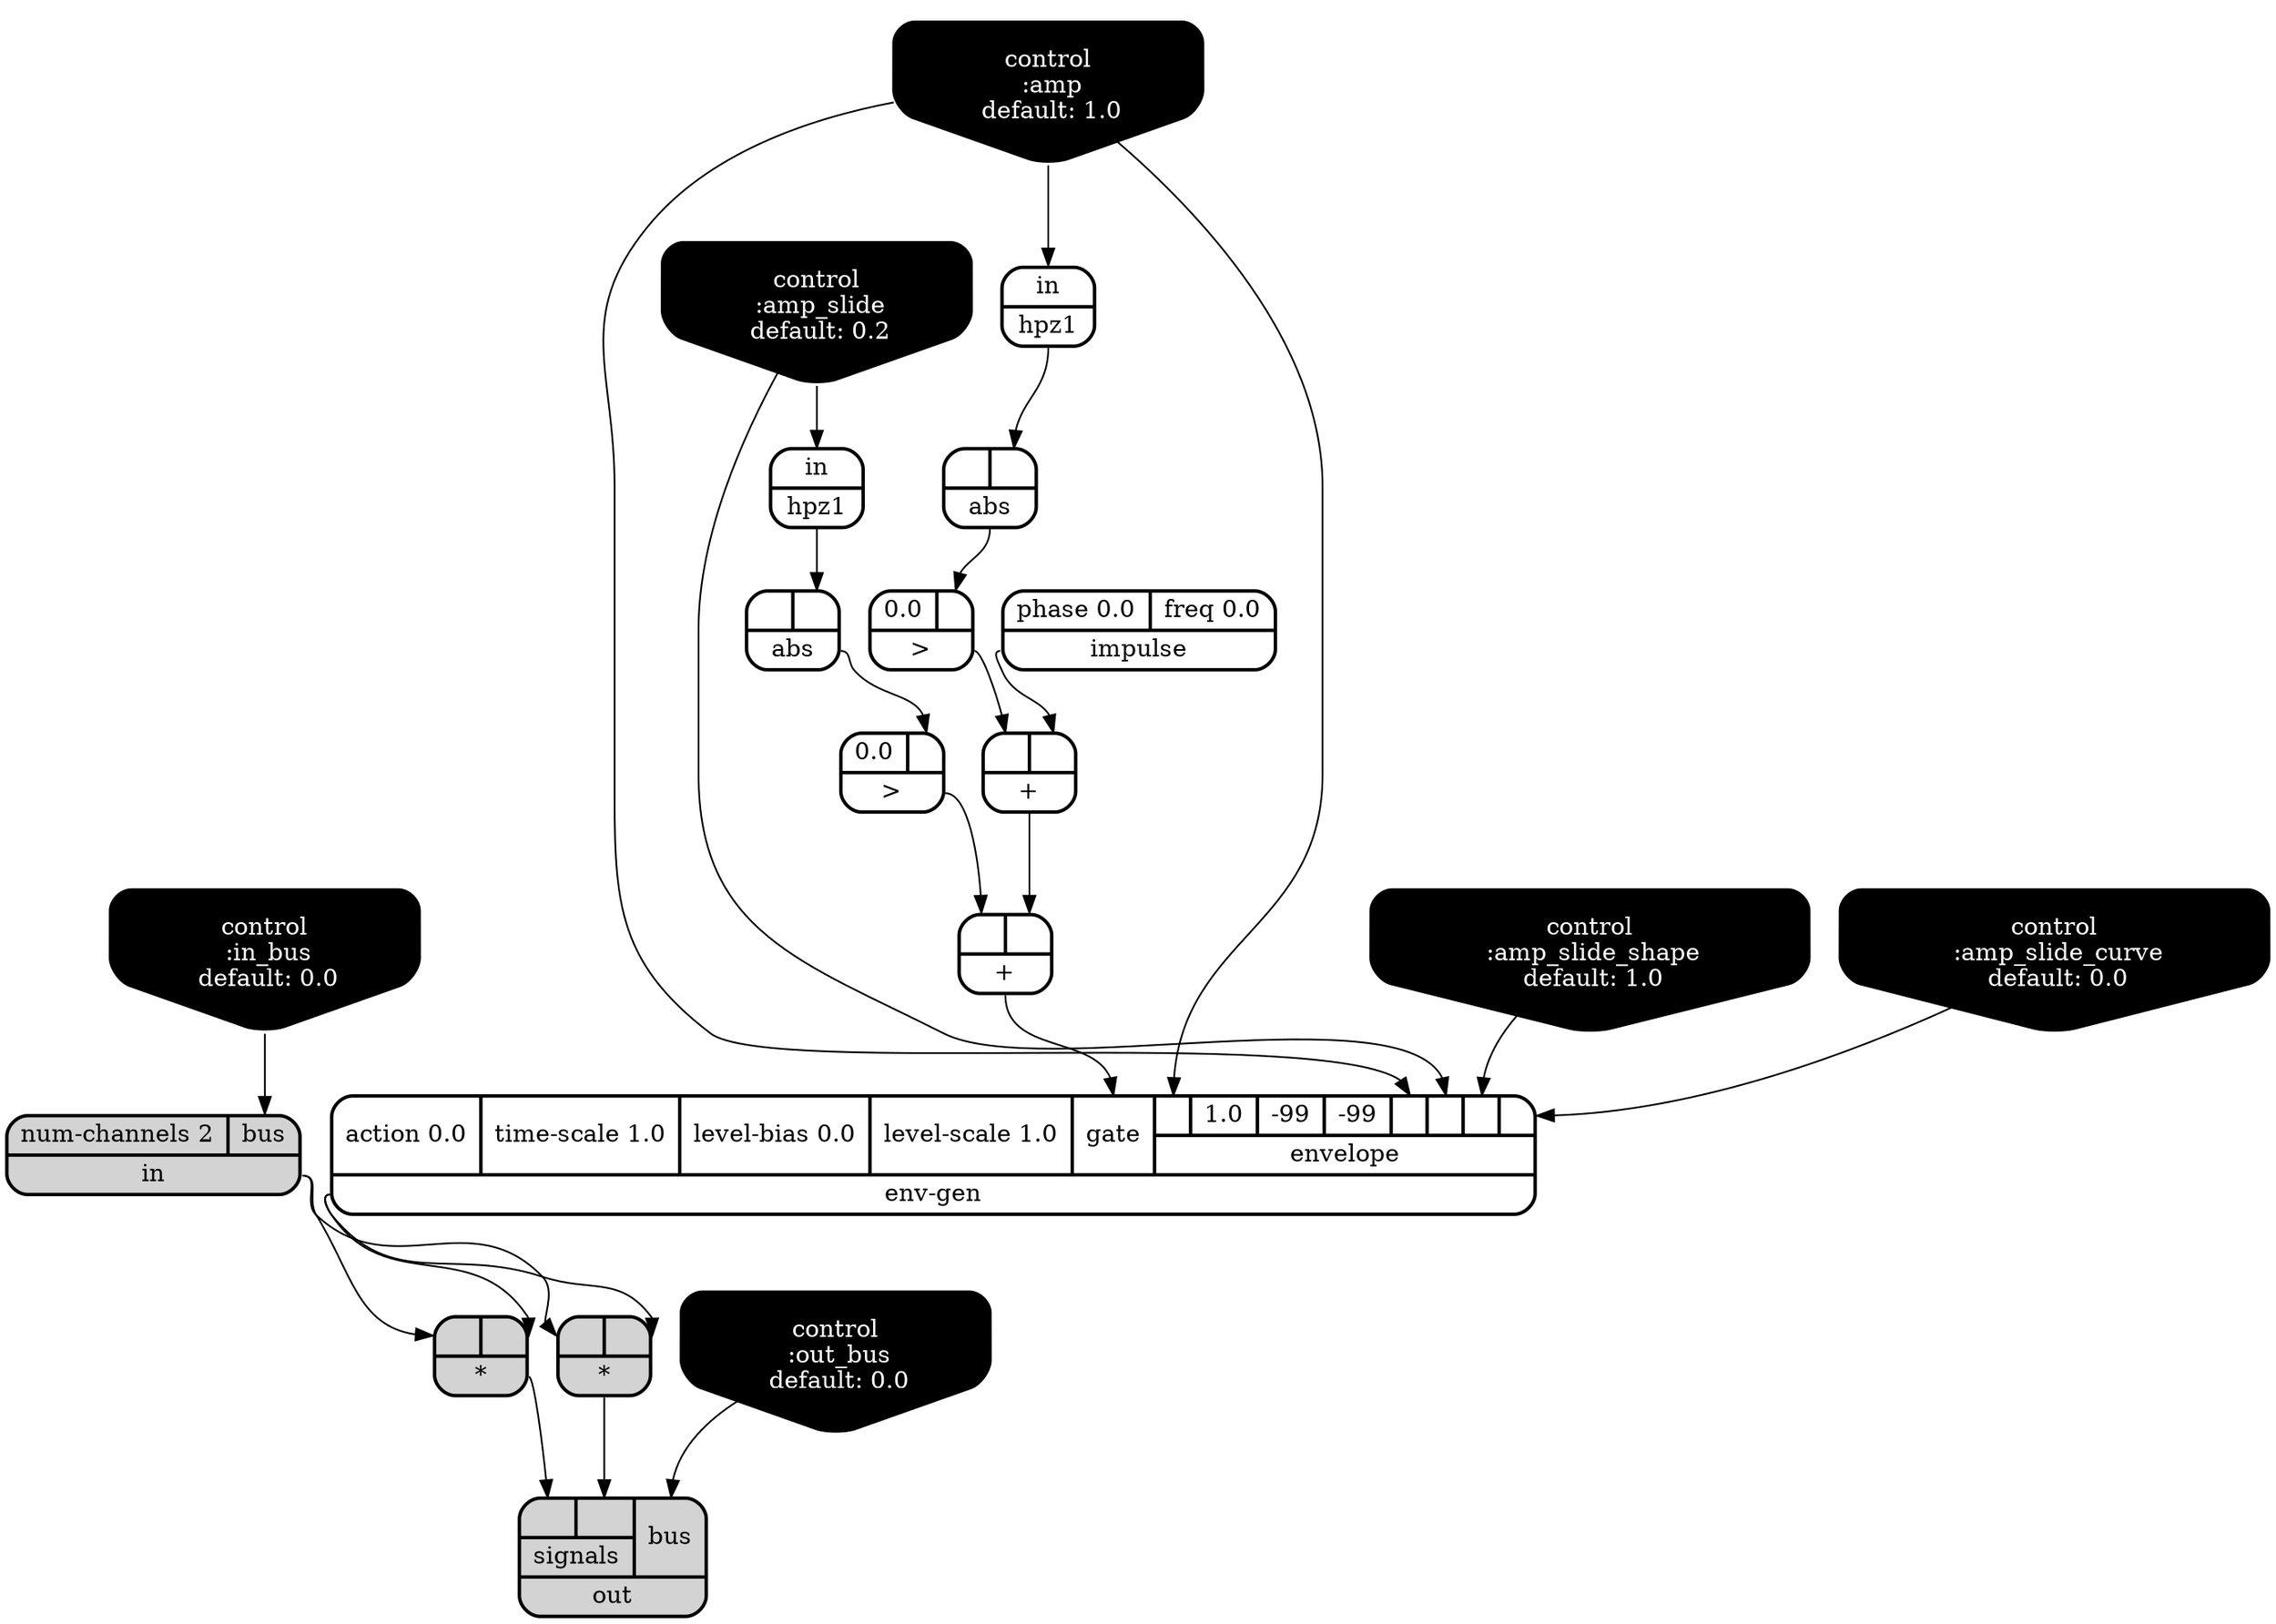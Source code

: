 digraph synthdef {
17 [label = "{{ <b> |<a> } |<__UG_NAME__>* }" style="filled, bold, rounded"  shape=record rankdir=LR];
18 [label = "{{ <b> |<a> } |<__UG_NAME__>* }" style="filled, bold, rounded"  shape=record rankdir=LR];
12 [label = "{{ <b> |<a> } |<__UG_NAME__>+ }" style="bold, rounded" shape=record rankdir=LR];
14 [label = "{{ <b> |<a> } |<__UG_NAME__>+ }" style="bold, rounded" shape=record rankdir=LR];
8 [label = "{{ <b> 0.0|<a> } |<__UG_NAME__>\> }" style="bold, rounded" shape=record rankdir=LR];
13 [label = "{{ <b> 0.0|<a> } |<__UG_NAME__>\> }" style="bold, rounded" shape=record rankdir=LR];
7 [label = "{{ <b> |<a> } |<__UG_NAME__>abs }" style="bold, rounded" shape=record rankdir=LR];
10 [label = "{{ <b> |<a> } |<__UG_NAME__>abs }" style="bold, rounded" shape=record rankdir=LR];
0 [label = "control
 :in_bus
 default: 0.0" shape=invhouse style="rounded, filled, bold" fillcolor=black fontcolor=white ]; 
1 [label = "control
 :out_bus
 default: 0.0" shape=invhouse style="rounded, filled, bold" fillcolor=black fontcolor=white ]; 
2 [label = "control
 :amp
 default: 1.0" shape=invhouse style="rounded, filled, bold" fillcolor=black fontcolor=white ]; 
3 [label = "control
 :amp_slide
 default: 0.2" shape=invhouse style="rounded, filled, bold" fillcolor=black fontcolor=white ]; 
4 [label = "control
 :amp_slide_shape
 default: 1.0" shape=invhouse style="rounded, filled, bold" fillcolor=black fontcolor=white ]; 
5 [label = "control
 :amp_slide_curve
 default: 0.0" shape=invhouse style="rounded, filled, bold" fillcolor=black fontcolor=white ]; 
15 [label = "{{ <action> action 0.0|<time____scale> time-scale 1.0|<level____bias> level-bias 0.0|<level____scale> level-scale 1.0|<gate> gate|{{<envelope___control___0>|1.0|-99|-99|<envelope___control___4>|<envelope___control___5>|<envelope___control___6>|<envelope___control___7>}|envelope}} |<__UG_NAME__>env-gen }" style="bold, rounded" shape=record rankdir=LR];
6 [label = "{{ <in> in} |<__UG_NAME__>hpz1 }" style="bold, rounded" shape=record rankdir=LR];
9 [label = "{{ <in> in} |<__UG_NAME__>hpz1 }" style="bold, rounded" shape=record rankdir=LR];
11 [label = "{{ <phase> phase 0.0|<freq> freq 0.0} |<__UG_NAME__>impulse }" style="bold, rounded" shape=record rankdir=LR];
16 [label = "{{ <num____channels> num-channels 2|<bus> bus} |<__UG_NAME__>in }" style="filled, bold, rounded"  shape=record rankdir=LR];
19 [label = "{{ {{<signals___binary____op____u____gen___0>|<signals___binary____op____u____gen___1>}|signals}|<bus> bus} |<__UG_NAME__>out }" style="filled, bold, rounded"  shape=record rankdir=LR];

15:__UG_NAME__ -> 17:a ;
16:__UG_NAME__ -> 17:b ;
15:__UG_NAME__ -> 18:a ;
16:__UG_NAME__ -> 18:b ;
11:__UG_NAME__ -> 12:a ;
8:__UG_NAME__ -> 12:b ;
12:__UG_NAME__ -> 14:a ;
13:__UG_NAME__ -> 14:b ;
7:__UG_NAME__ -> 8:a ;
10:__UG_NAME__ -> 13:a ;
6:__UG_NAME__ -> 7:a ;
9:__UG_NAME__ -> 10:a ;
2:__UG_NAME__ -> 15:envelope___control___0 ;
2:__UG_NAME__ -> 15:envelope___control___4 ;
3:__UG_NAME__ -> 15:envelope___control___5 ;
4:__UG_NAME__ -> 15:envelope___control___6 ;
5:__UG_NAME__ -> 15:envelope___control___7 ;
14:__UG_NAME__ -> 15:gate ;
2:__UG_NAME__ -> 6:in ;
3:__UG_NAME__ -> 9:in ;
0:__UG_NAME__ -> 16:bus ;
1:__UG_NAME__ -> 19:bus ;
18:__UG_NAME__ -> 19:signals___binary____op____u____gen___0 ;
17:__UG_NAME__ -> 19:signals___binary____op____u____gen___1 ;

}